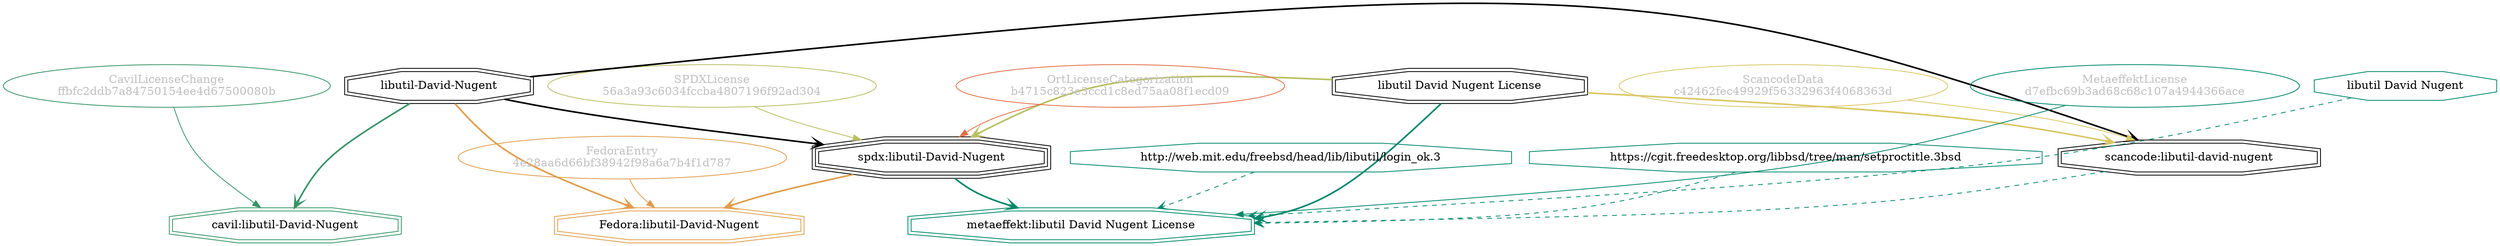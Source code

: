 strict digraph {
    node [shape=box];
    graph [splines=curved];
    4655 [label="SPDXLicense\n56a3a93c6034fccba4807196f92ad304"
         ,fontcolor=gray
         ,color="#b8bf62"
         ,fillcolor="beige;1"
         ,shape=ellipse];
    4656 [label="spdx:libutil-David-Nugent"
         ,shape=tripleoctagon];
    4657 [label="libutil-David-Nugent"
         ,shape=doubleoctagon];
    4658 [label="libutil David Nugent License"
         ,shape=doubleoctagon];
    8577 [label="FedoraEntry\n4e28aa6d66bf38942f98a6a7b4f1d787"
         ,fontcolor=gray
         ,color="#e09d4b"
         ,fillcolor="beige;1"
         ,shape=ellipse];
    8578 [label="Fedora:libutil-David-Nugent"
         ,color="#e09d4b"
         ,shape=doubleoctagon];
    18588 [label="ScancodeData\nc42462fec49929f56332963f4068363d"
          ,fontcolor=gray
          ,color="#dac767"
          ,fillcolor="beige;1"
          ,shape=ellipse];
    18589 [label="scancode:libutil-david-nugent"
          ,shape=doubleoctagon];
    35300 [label="OrtLicenseCategorization\nb4715c823e3ccd1c8ed75aa08f1ecd09"
          ,fontcolor=gray
          ,color="#e06f45"
          ,fillcolor="beige;1"
          ,shape=ellipse];
    37096 [label="CavilLicenseChange\nffbfc2ddb7a84750154ee4d67500080b"
          ,fontcolor=gray
          ,color="#379469"
          ,fillcolor="beige;1"
          ,shape=ellipse];
    37097 [label="cavil:libutil-David-Nugent"
          ,color="#379469"
          ,shape=doubleoctagon];
    44295 [label="MetaeffektLicense\nd7efbc69b3ad68c68c107a4944366ace"
          ,fontcolor=gray
          ,color="#00876c"
          ,fillcolor="beige;1"
          ,shape=ellipse];
    44296 [label="metaeffekt:libutil David Nugent License"
          ,color="#00876c"
          ,shape=doubleoctagon];
    44297 [label="libutil David Nugent"
          ,color="#00876c"
          ,shape=octagon];
    44298 [label="http://web.mit.edu/freebsd/head/lib/libutil/login_ok.3"
          ,color="#00876c"
          ,shape=octagon];
    44300 [label="https://cgit.freedesktop.org/libbsd/tree/man/setproctitle.3bsd"
          ,color="#00876c"
          ,shape=octagon];
    4655 -> 4656 [weight=0.5
                 ,color="#b8bf62"];
    4656 -> 8578 [style=bold
                 ,arrowhead=vee
                 ,weight=0.7
                 ,color="#e09d4b"];
    4656 -> 44296 [style=bold
                  ,arrowhead=vee
                  ,weight=0.7
                  ,color="#00876c"];
    4657 -> 4656 [style=bold
                 ,arrowhead=vee
                 ,weight=0.7];
    4657 -> 8578 [style=bold
                 ,arrowhead=vee
                 ,weight=0.7
                 ,color="#e09d4b"];
    4657 -> 18589 [style=bold
                  ,arrowhead=vee
                  ,weight=0.7];
    4657 -> 37097 [style=bold
                  ,arrowhead=vee
                  ,weight=0.7
                  ,color="#379469"];
    4657 -> 37097 [style=bold
                  ,arrowhead=vee
                  ,weight=0.7
                  ,color="#379469"];
    4658 -> 4656 [style=bold
                 ,arrowhead=vee
                 ,weight=0.7
                 ,color="#b8bf62"];
    4658 -> 18589 [style=bold
                  ,arrowhead=vee
                  ,weight=0.7
                  ,color="#dac767"];
    4658 -> 44296 [style=bold
                  ,arrowhead=vee
                  ,weight=0.7
                  ,color="#00876c"];
    4658 -> 44296 [style=bold
                  ,arrowhead=vee
                  ,weight=0.7
                  ,color="#00876c"];
    8577 -> 8578 [weight=0.5
                 ,color="#e09d4b"];
    18588 -> 18589 [weight=0.5
                   ,color="#dac767"];
    18589 -> 44296 [style=dashed
                   ,arrowhead=vee
                   ,weight=0.5
                   ,color="#00876c"];
    35300 -> 4656 [weight=0.5
                  ,color="#e06f45"];
    37096 -> 37097 [weight=0.5
                   ,color="#379469"];
    44295 -> 44296 [weight=0.5
                   ,color="#00876c"];
    44297 -> 44296 [style=dashed
                   ,arrowhead=vee
                   ,weight=0.5
                   ,color="#00876c"];
    44298 -> 44296 [style=dashed
                   ,arrowhead=vee
                   ,weight=0.5
                   ,color="#00876c"];
    44300 -> 44296 [style=dashed
                   ,arrowhead=vee
                   ,weight=0.5
                   ,color="#00876c"];
}
